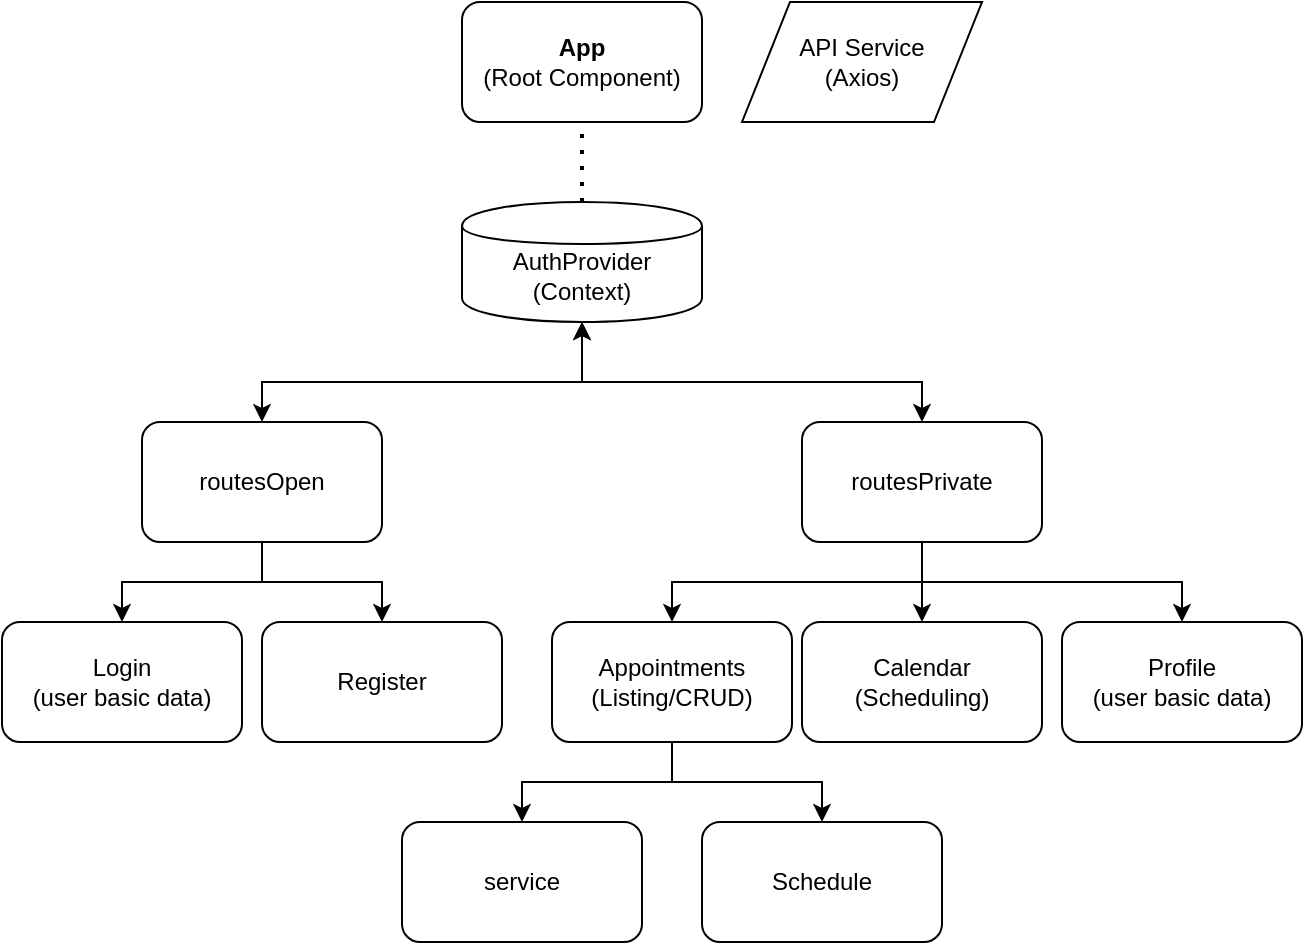 <mxfile version="26.0.10">
  <diagram name="React Components Structure" id="S3oDFkKTcVVDn2Uz2xYq">
    <mxGraphModel dx="767" dy="723" grid="1" gridSize="10" guides="1" tooltips="1" connect="1" arrows="1" fold="1" page="1" pageScale="1" pageWidth="850" pageHeight="1100" math="0" shadow="0">
      <root>
        <mxCell id="0" />
        <mxCell id="1" parent="0" />
        <mxCell id="HisaSeLyahbzsNM1kawE-27" value="&lt;b&gt;App&lt;/b&gt;&#xa;(Root Component)" style="rounded=1;whiteSpace=wrap;html=1;" vertex="1" parent="1">
          <mxGeometry x="320" y="10" width="120" height="60" as="geometry" />
        </mxCell>
        <mxCell id="HisaSeLyahbzsNM1kawE-62" style="edgeStyle=orthogonalEdgeStyle;rounded=0;orthogonalLoop=1;jettySize=auto;html=1;exitX=0.5;exitY=1;exitDx=0;exitDy=0;" edge="1" parent="1" source="HisaSeLyahbzsNM1kawE-31" target="HisaSeLyahbzsNM1kawE-60">
          <mxGeometry relative="1" as="geometry" />
        </mxCell>
        <mxCell id="HisaSeLyahbzsNM1kawE-63" style="edgeStyle=orthogonalEdgeStyle;rounded=0;orthogonalLoop=1;jettySize=auto;html=1;entryX=0.5;entryY=0;entryDx=0;entryDy=0;" edge="1" parent="1" source="HisaSeLyahbzsNM1kawE-31" target="HisaSeLyahbzsNM1kawE-61">
          <mxGeometry relative="1" as="geometry" />
        </mxCell>
        <mxCell id="HisaSeLyahbzsNM1kawE-31" value="Appointments&#xa;(Listing/CRUD)" style="rounded=1;whiteSpace=wrap;html=1;" vertex="1" parent="1">
          <mxGeometry x="365" y="320" width="120" height="60" as="geometry" />
        </mxCell>
        <mxCell id="HisaSeLyahbzsNM1kawE-32" value="Calendar&#xa;(Scheduling)" style="rounded=1;whiteSpace=wrap;html=1;" vertex="1" parent="1">
          <mxGeometry x="490" y="320" width="120" height="60" as="geometry" />
        </mxCell>
        <mxCell id="HisaSeLyahbzsNM1kawE-33" value="Register" style="rounded=1;whiteSpace=wrap;html=1;" vertex="1" parent="1">
          <mxGeometry x="220" y="320" width="120" height="60" as="geometry" />
        </mxCell>
        <mxCell id="HisaSeLyahbzsNM1kawE-34" value="&lt;div&gt;&lt;br&gt;&lt;/div&gt;&lt;div&gt;&lt;span style=&quot;background-color: transparent; color: light-dark(rgb(0, 0, 0), rgb(255, 255, 255));&quot;&gt;AuthProvider&lt;/span&gt;&lt;/div&gt;(Context)" style="shape=cylinder;whiteSpace=wrap;html=1;" vertex="1" parent="1">
          <mxGeometry x="320" y="110" width="120" height="60" as="geometry" />
        </mxCell>
        <mxCell id="HisaSeLyahbzsNM1kawE-35" value="API Service&#xa;(Axios)" style="shape=parallelogram;whiteSpace=wrap;html=1;" vertex="1" parent="1">
          <mxGeometry x="460" y="10" width="120" height="60" as="geometry" />
        </mxCell>
        <mxCell id="HisaSeLyahbzsNM1kawE-40" value="&lt;div&gt;Login&lt;/div&gt;(user basic data)" style="rounded=1;whiteSpace=wrap;html=1;" vertex="1" parent="1">
          <mxGeometry x="90" y="320" width="120" height="60" as="geometry" />
        </mxCell>
        <mxCell id="HisaSeLyahbzsNM1kawE-54" style="edgeStyle=orthogonalEdgeStyle;rounded=0;orthogonalLoop=1;jettySize=auto;html=1;exitX=0.5;exitY=1;exitDx=0;exitDy=0;entryX=0.5;entryY=0;entryDx=0;entryDy=0;" edge="1" parent="1" source="HisaSeLyahbzsNM1kawE-42" target="HisaSeLyahbzsNM1kawE-40">
          <mxGeometry relative="1" as="geometry" />
        </mxCell>
        <mxCell id="HisaSeLyahbzsNM1kawE-56" style="edgeStyle=orthogonalEdgeStyle;rounded=0;orthogonalLoop=1;jettySize=auto;html=1;exitX=0.5;exitY=1;exitDx=0;exitDy=0;entryX=0.5;entryY=0;entryDx=0;entryDy=0;" edge="1" parent="1" source="HisaSeLyahbzsNM1kawE-42" target="HisaSeLyahbzsNM1kawE-33">
          <mxGeometry relative="1" as="geometry" />
        </mxCell>
        <mxCell id="HisaSeLyahbzsNM1kawE-42" value="routesOpen" style="rounded=1;whiteSpace=wrap;html=1;" vertex="1" parent="1">
          <mxGeometry x="160" y="220" width="120" height="60" as="geometry" />
        </mxCell>
        <mxCell id="HisaSeLyahbzsNM1kawE-57" style="edgeStyle=orthogonalEdgeStyle;rounded=0;orthogonalLoop=1;jettySize=auto;html=1;exitX=0.5;exitY=1;exitDx=0;exitDy=0;entryX=0.5;entryY=0;entryDx=0;entryDy=0;" edge="1" parent="1" source="HisaSeLyahbzsNM1kawE-43" target="HisaSeLyahbzsNM1kawE-31">
          <mxGeometry relative="1" as="geometry" />
        </mxCell>
        <mxCell id="HisaSeLyahbzsNM1kawE-58" style="edgeStyle=orthogonalEdgeStyle;rounded=0;orthogonalLoop=1;jettySize=auto;html=1;entryX=0.5;entryY=0;entryDx=0;entryDy=0;" edge="1" parent="1" source="HisaSeLyahbzsNM1kawE-43" target="HisaSeLyahbzsNM1kawE-32">
          <mxGeometry relative="1" as="geometry" />
        </mxCell>
        <mxCell id="HisaSeLyahbzsNM1kawE-43" value="routesPrivate" style="rounded=1;whiteSpace=wrap;html=1;" vertex="1" parent="1">
          <mxGeometry x="490" y="220" width="120" height="60" as="geometry" />
        </mxCell>
        <mxCell id="HisaSeLyahbzsNM1kawE-44" value="" style="endArrow=none;dashed=1;html=1;dashPattern=1 3;strokeWidth=2;rounded=0;entryX=0.5;entryY=1;entryDx=0;entryDy=0;exitX=0.5;exitY=0;exitDx=0;exitDy=0;" edge="1" parent="1" source="HisaSeLyahbzsNM1kawE-34" target="HisaSeLyahbzsNM1kawE-27">
          <mxGeometry width="50" height="50" relative="1" as="geometry">
            <mxPoint x="350" y="270" as="sourcePoint" />
            <mxPoint x="400" y="220" as="targetPoint" />
          </mxGeometry>
        </mxCell>
        <mxCell id="HisaSeLyahbzsNM1kawE-45" value="" style="endArrow=classic;startArrow=classic;html=1;rounded=0;exitX=0.5;exitY=0;exitDx=0;exitDy=0;entryX=0.5;entryY=1;entryDx=0;entryDy=0;" edge="1" parent="1" source="HisaSeLyahbzsNM1kawE-42" target="HisaSeLyahbzsNM1kawE-34">
          <mxGeometry width="50" height="50" relative="1" as="geometry">
            <mxPoint x="215" y="170" as="sourcePoint" />
            <mxPoint x="265" y="120" as="targetPoint" />
            <Array as="points">
              <mxPoint x="220" y="200" />
              <mxPoint x="380" y="200" />
            </Array>
          </mxGeometry>
        </mxCell>
        <mxCell id="HisaSeLyahbzsNM1kawE-47" value="" style="endArrow=classic;startArrow=classic;html=1;rounded=0;exitX=0.5;exitY=0;exitDx=0;exitDy=0;entryX=0.5;entryY=1;entryDx=0;entryDy=0;" edge="1" parent="1" source="HisaSeLyahbzsNM1kawE-43" target="HisaSeLyahbzsNM1kawE-34">
          <mxGeometry width="50" height="50" relative="1" as="geometry">
            <mxPoint x="230" y="210" as="sourcePoint" />
            <mxPoint x="390" y="180" as="targetPoint" />
            <Array as="points">
              <mxPoint x="550" y="200" />
              <mxPoint x="380" y="200" />
            </Array>
          </mxGeometry>
        </mxCell>
        <mxCell id="HisaSeLyahbzsNM1kawE-52" value="Profile&#xa;(user basic data)" style="rounded=1;whiteSpace=wrap;html=1;" vertex="1" parent="1">
          <mxGeometry x="620" y="320" width="120" height="60" as="geometry" />
        </mxCell>
        <mxCell id="HisaSeLyahbzsNM1kawE-59" style="edgeStyle=orthogonalEdgeStyle;rounded=0;orthogonalLoop=1;jettySize=auto;html=1;exitX=0.5;exitY=1;exitDx=0;exitDy=0;entryX=0.5;entryY=0;entryDx=0;entryDy=0;" edge="1" parent="1" source="HisaSeLyahbzsNM1kawE-43" target="HisaSeLyahbzsNM1kawE-52">
          <mxGeometry relative="1" as="geometry">
            <mxPoint x="700" y="320" as="targetPoint" />
          </mxGeometry>
        </mxCell>
        <mxCell id="HisaSeLyahbzsNM1kawE-60" value="service" style="rounded=1;whiteSpace=wrap;html=1;" vertex="1" parent="1">
          <mxGeometry x="290" y="420" width="120" height="60" as="geometry" />
        </mxCell>
        <mxCell id="HisaSeLyahbzsNM1kawE-61" value="Schedule" style="rounded=1;whiteSpace=wrap;html=1;" vertex="1" parent="1">
          <mxGeometry x="440" y="420" width="120" height="60" as="geometry" />
        </mxCell>
      </root>
    </mxGraphModel>
  </diagram>
</mxfile>
